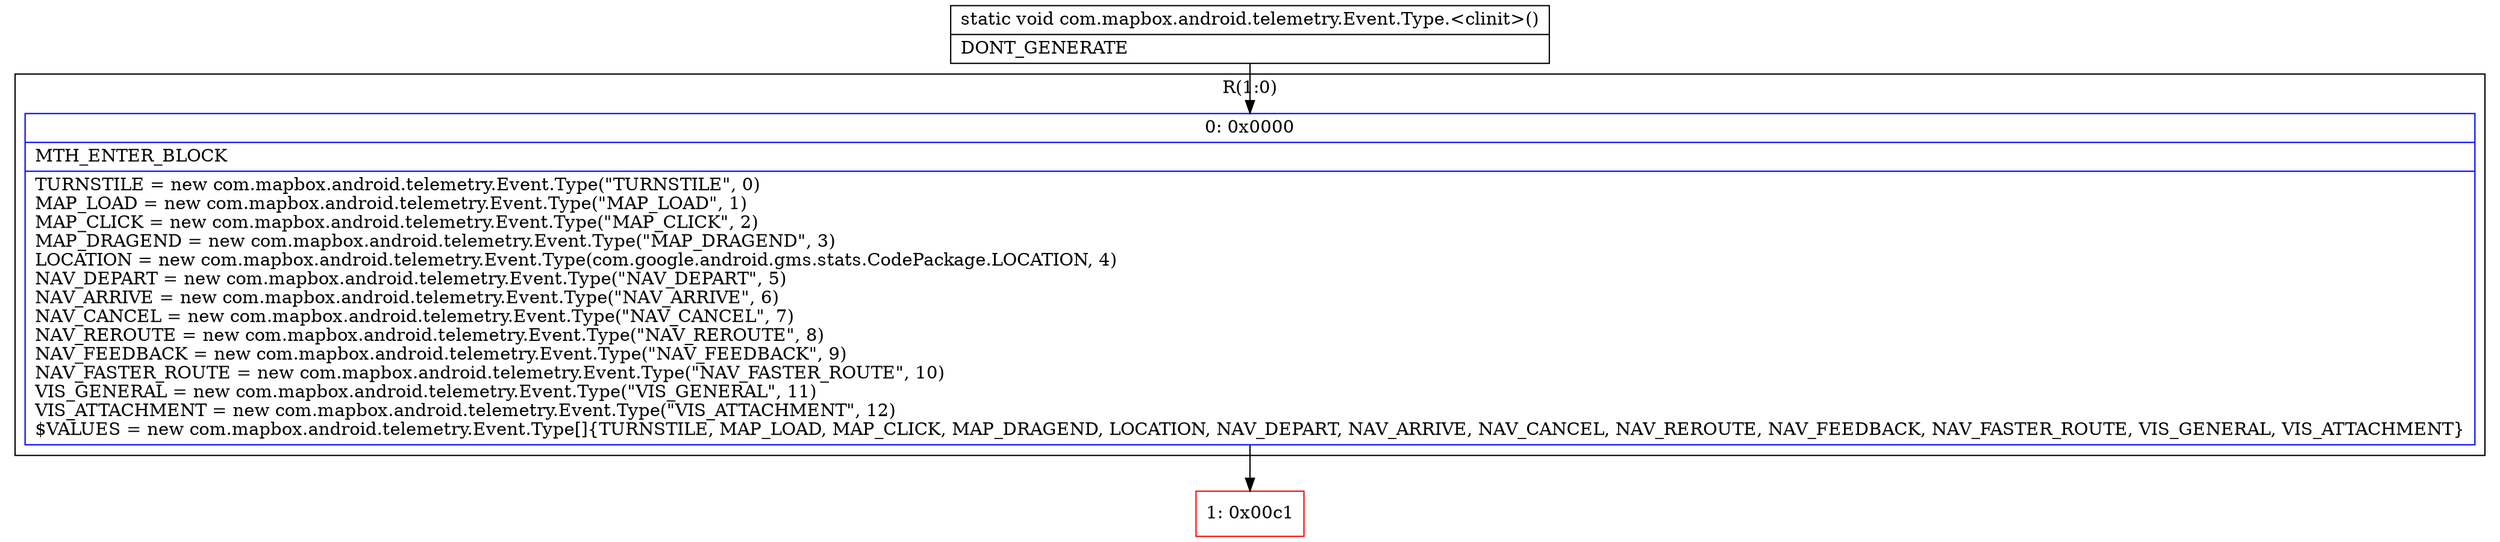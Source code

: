 digraph "CFG forcom.mapbox.android.telemetry.Event.Type.\<clinit\>()V" {
subgraph cluster_Region_774189507 {
label = "R(1:0)";
node [shape=record,color=blue];
Node_0 [shape=record,label="{0\:\ 0x0000|MTH_ENTER_BLOCK\l|TURNSTILE = new com.mapbox.android.telemetry.Event.Type(\"TURNSTILE\", 0)\lMAP_LOAD = new com.mapbox.android.telemetry.Event.Type(\"MAP_LOAD\", 1)\lMAP_CLICK = new com.mapbox.android.telemetry.Event.Type(\"MAP_CLICK\", 2)\lMAP_DRAGEND = new com.mapbox.android.telemetry.Event.Type(\"MAP_DRAGEND\", 3)\lLOCATION = new com.mapbox.android.telemetry.Event.Type(com.google.android.gms.stats.CodePackage.LOCATION, 4)\lNAV_DEPART = new com.mapbox.android.telemetry.Event.Type(\"NAV_DEPART\", 5)\lNAV_ARRIVE = new com.mapbox.android.telemetry.Event.Type(\"NAV_ARRIVE\", 6)\lNAV_CANCEL = new com.mapbox.android.telemetry.Event.Type(\"NAV_CANCEL\", 7)\lNAV_REROUTE = new com.mapbox.android.telemetry.Event.Type(\"NAV_REROUTE\", 8)\lNAV_FEEDBACK = new com.mapbox.android.telemetry.Event.Type(\"NAV_FEEDBACK\", 9)\lNAV_FASTER_ROUTE = new com.mapbox.android.telemetry.Event.Type(\"NAV_FASTER_ROUTE\", 10)\lVIS_GENERAL = new com.mapbox.android.telemetry.Event.Type(\"VIS_GENERAL\", 11)\lVIS_ATTACHMENT = new com.mapbox.android.telemetry.Event.Type(\"VIS_ATTACHMENT\", 12)\l$VALUES = new com.mapbox.android.telemetry.Event.Type[]\{TURNSTILE, MAP_LOAD, MAP_CLICK, MAP_DRAGEND, LOCATION, NAV_DEPART, NAV_ARRIVE, NAV_CANCEL, NAV_REROUTE, NAV_FEEDBACK, NAV_FASTER_ROUTE, VIS_GENERAL, VIS_ATTACHMENT\}\l}"];
}
Node_1 [shape=record,color=red,label="{1\:\ 0x00c1}"];
MethodNode[shape=record,label="{static void com.mapbox.android.telemetry.Event.Type.\<clinit\>()  | DONT_GENERATE\l}"];
MethodNode -> Node_0;
Node_0 -> Node_1;
}

